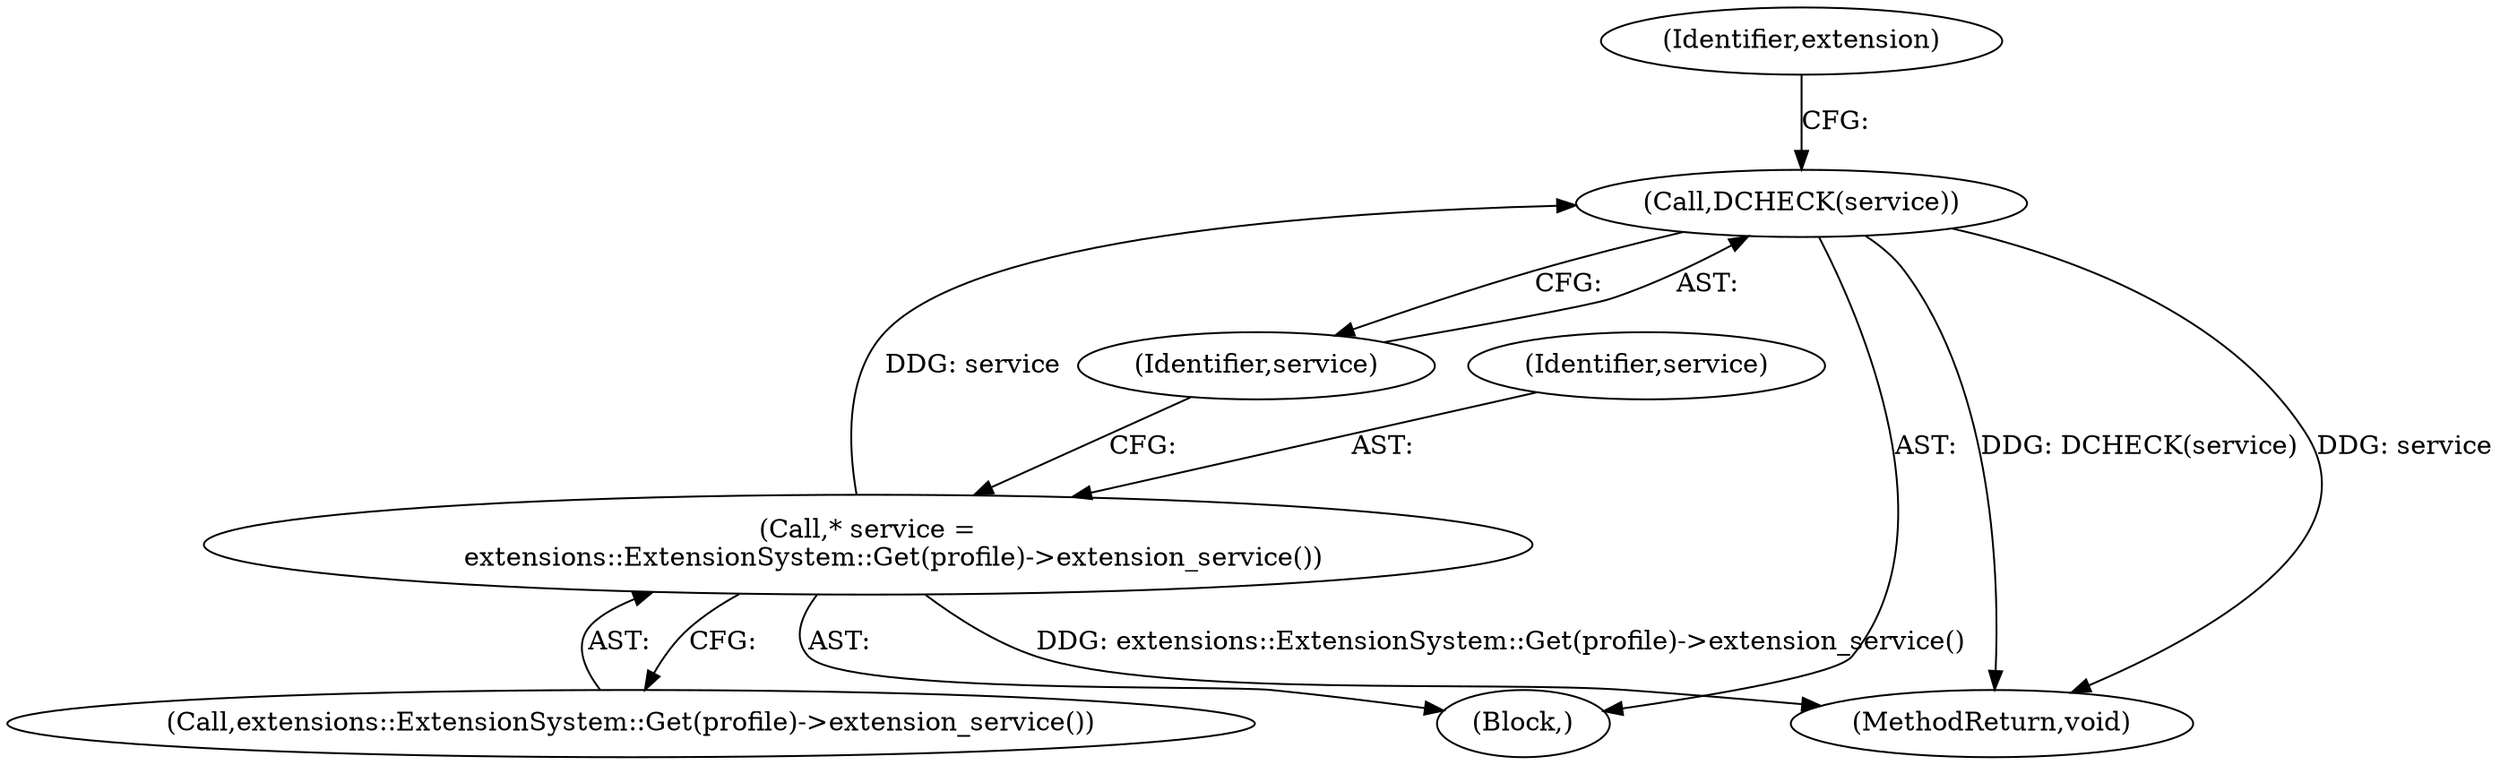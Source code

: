 digraph "1_Chrome_db93178bcaaf7e99ebb18bd51fa99b2feaf47e1f@del" {
"1000110" [label="(Call,DCHECK(service))"];
"1000107" [label="(Call,* service =\n      extensions::ExtensionSystem::Get(profile)->extension_service())"];
"1000111" [label="(Identifier,service)"];
"1000107" [label="(Call,* service =\n      extensions::ExtensionSystem::Get(profile)->extension_service())"];
"1000110" [label="(Call,DCHECK(service))"];
"1000109" [label="(Call,extensions::ExtensionSystem::Get(profile)->extension_service())"];
"1000103" [label="(Block,)"];
"1000114" [label="(Identifier,extension)"];
"1000108" [label="(Identifier,service)"];
"1000134" [label="(MethodReturn,void)"];
"1000110" -> "1000103"  [label="AST: "];
"1000110" -> "1000111"  [label="CFG: "];
"1000111" -> "1000110"  [label="AST: "];
"1000114" -> "1000110"  [label="CFG: "];
"1000110" -> "1000134"  [label="DDG: DCHECK(service)"];
"1000110" -> "1000134"  [label="DDG: service"];
"1000107" -> "1000110"  [label="DDG: service"];
"1000107" -> "1000103"  [label="AST: "];
"1000107" -> "1000109"  [label="CFG: "];
"1000108" -> "1000107"  [label="AST: "];
"1000109" -> "1000107"  [label="AST: "];
"1000111" -> "1000107"  [label="CFG: "];
"1000107" -> "1000134"  [label="DDG: extensions::ExtensionSystem::Get(profile)->extension_service()"];
}
